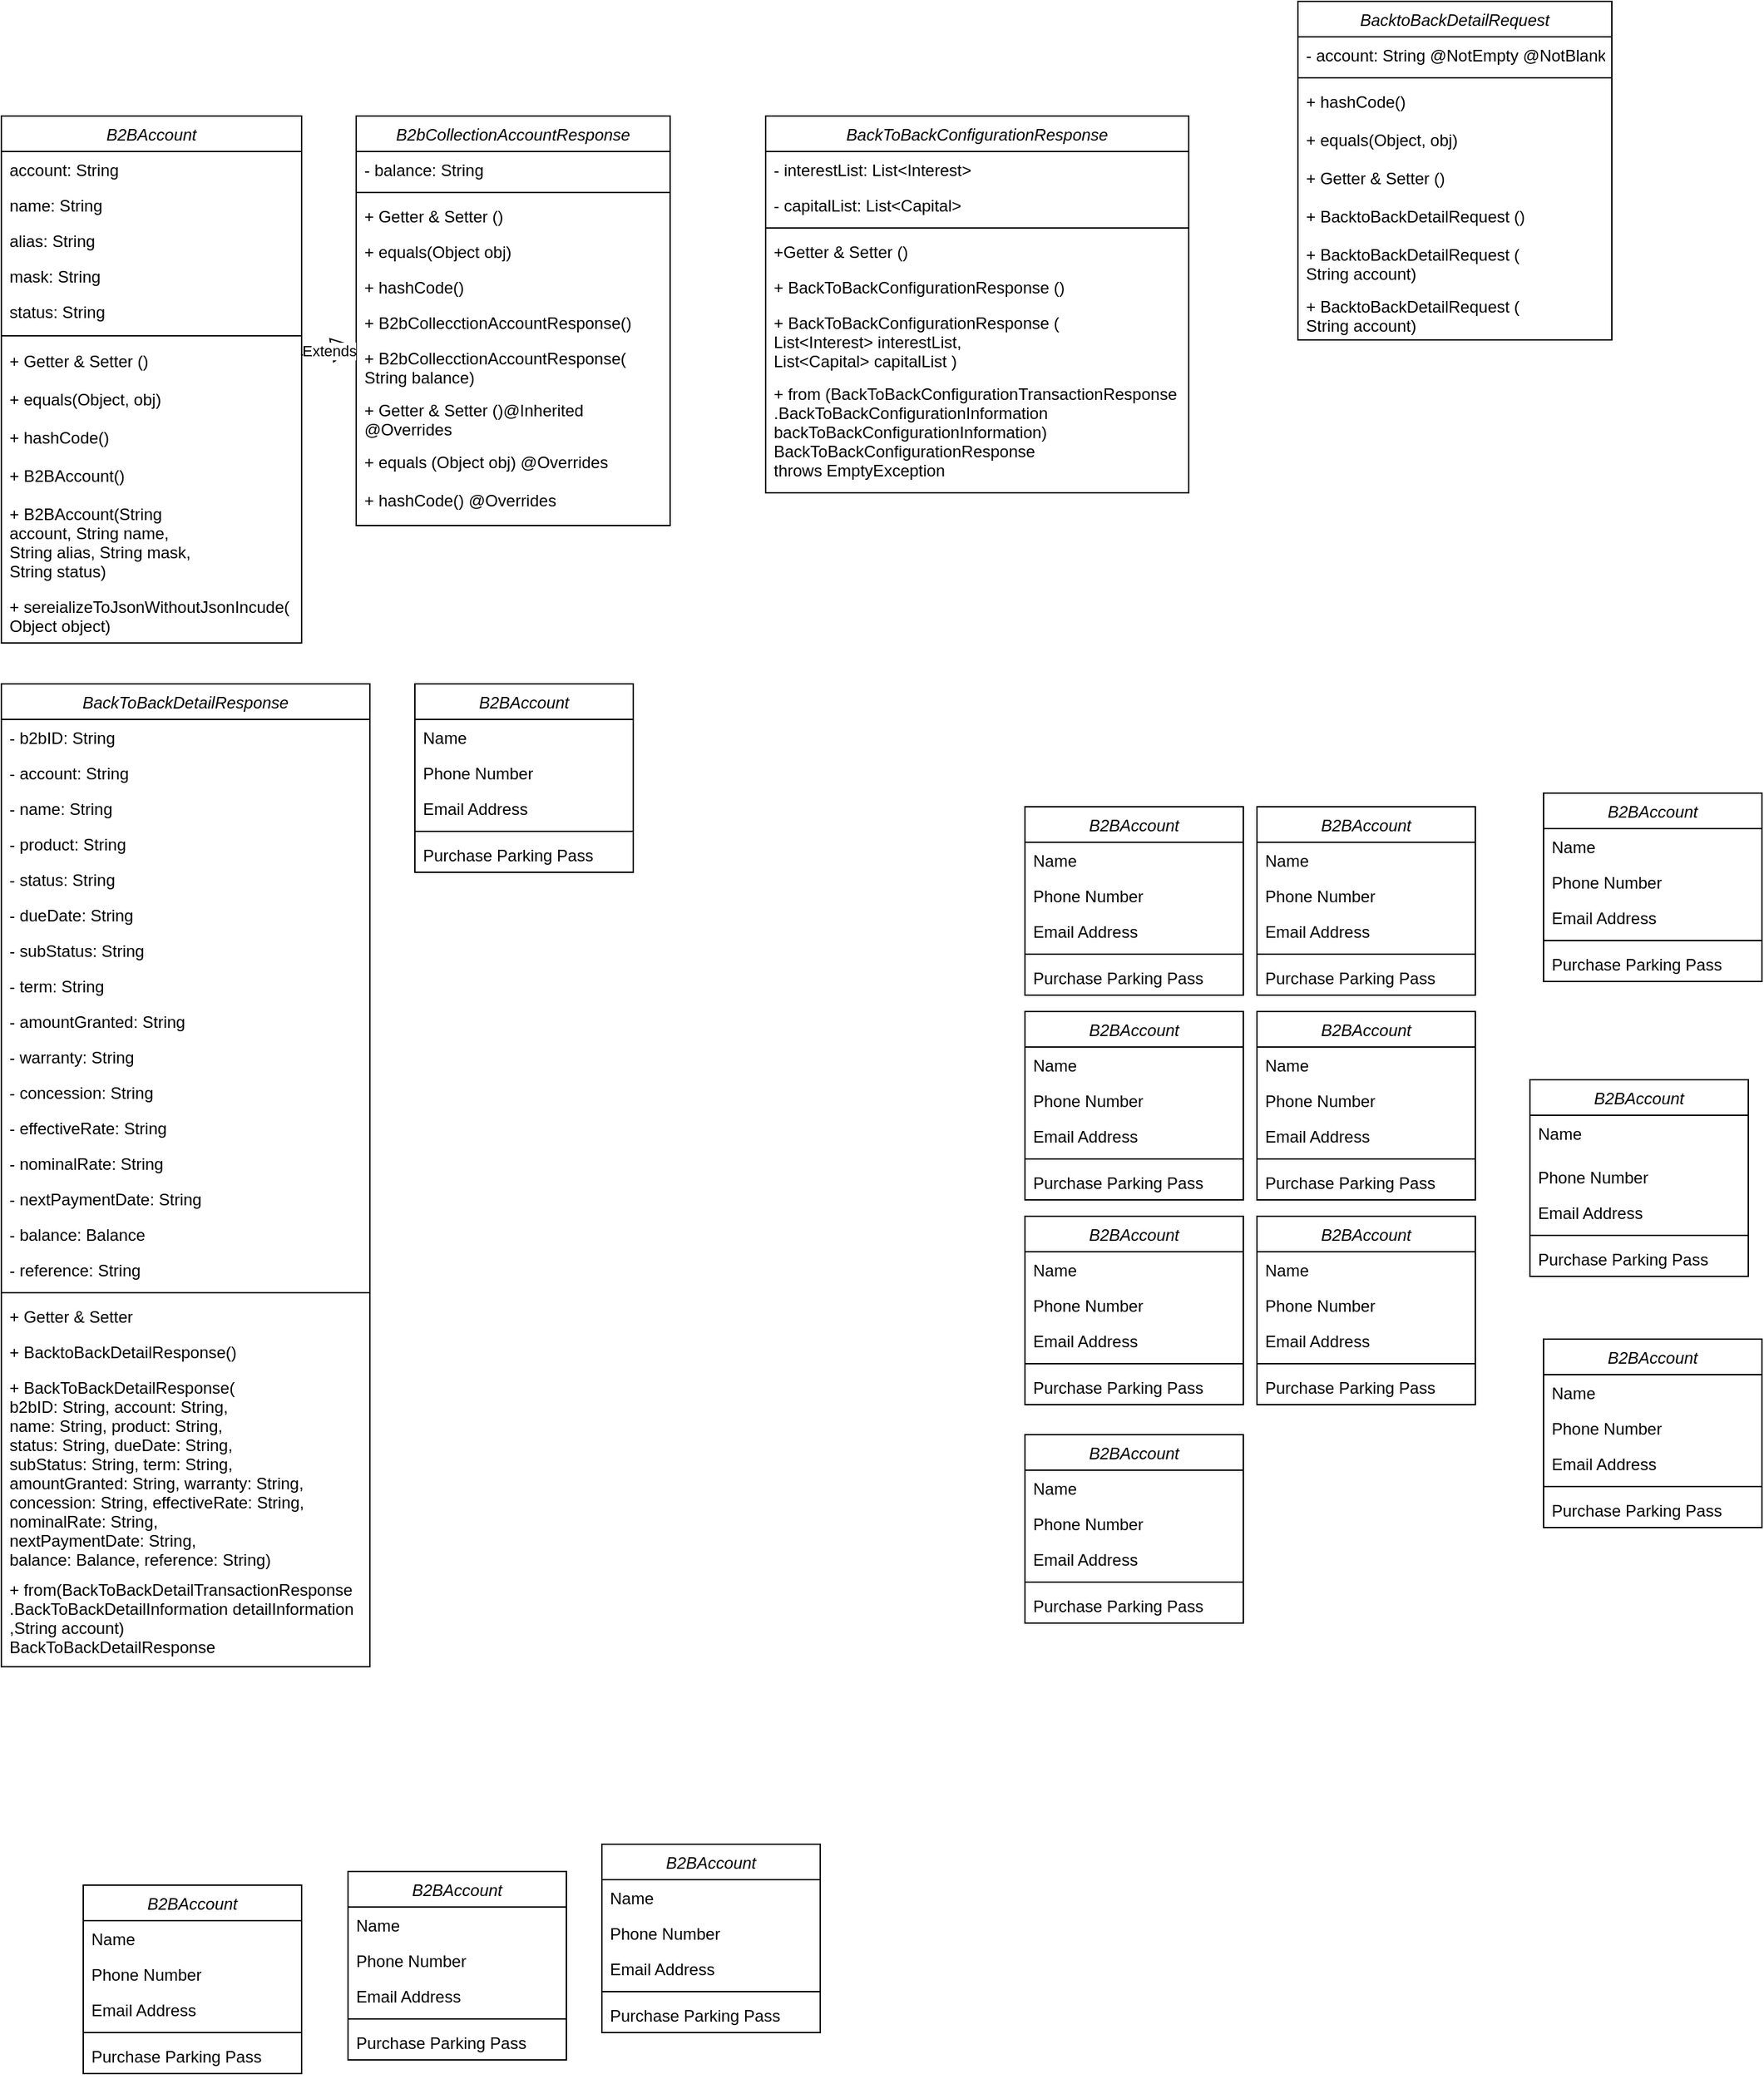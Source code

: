 <mxfile version="21.2.2" type="github">
  <diagram id="C5RBs43oDa-KdzZeNtuy" name="Page-1">
    <mxGraphModel dx="1033" dy="1906" grid="1" gridSize="10" guides="1" tooltips="1" connect="1" arrows="1" fold="1" page="1" pageScale="1" pageWidth="827" pageHeight="1169" math="0" shadow="0">
      <root>
        <mxCell id="WIyWlLk6GJQsqaUBKTNV-0" />
        <mxCell id="WIyWlLk6GJQsqaUBKTNV-1" parent="WIyWlLk6GJQsqaUBKTNV-0" />
        <mxCell id="zkfFHV4jXpPFQw0GAbJ--0" value="B2BAccount" style="swimlane;fontStyle=2;align=center;verticalAlign=top;childLayout=stackLayout;horizontal=1;startSize=26;horizontalStack=0;resizeParent=1;resizeLast=0;collapsible=1;marginBottom=0;rounded=0;shadow=0;strokeWidth=1;" parent="WIyWlLk6GJQsqaUBKTNV-1" vertex="1">
          <mxGeometry y="-86" width="220" height="386" as="geometry">
            <mxRectangle x="80" y="30" width="160" height="26" as="alternateBounds" />
          </mxGeometry>
        </mxCell>
        <mxCell id="zkfFHV4jXpPFQw0GAbJ--1" value="account: String" style="text;align=left;verticalAlign=top;spacingLeft=4;spacingRight=4;overflow=hidden;rotatable=0;points=[[0,0.5],[1,0.5]];portConstraint=eastwest;rounded=0;" parent="zkfFHV4jXpPFQw0GAbJ--0" vertex="1">
          <mxGeometry y="26" width="220" height="26" as="geometry" />
        </mxCell>
        <mxCell id="zkfFHV4jXpPFQw0GAbJ--2" value="name: String" style="text;align=left;verticalAlign=top;spacingLeft=4;spacingRight=4;overflow=hidden;rotatable=0;points=[[0,0.5],[1,0.5]];portConstraint=eastwest;rounded=0;shadow=0;html=0;" parent="zkfFHV4jXpPFQw0GAbJ--0" vertex="1">
          <mxGeometry y="52" width="220" height="26" as="geometry" />
        </mxCell>
        <mxCell id="e0jI665VdNA8vpaJkr74-115" value="alias: String" style="text;align=left;verticalAlign=top;spacingLeft=4;spacingRight=4;overflow=hidden;rotatable=0;points=[[0,0.5],[1,0.5]];portConstraint=eastwest;rounded=0;shadow=0;html=0;" vertex="1" parent="zkfFHV4jXpPFQw0GAbJ--0">
          <mxGeometry y="78" width="220" height="26" as="geometry" />
        </mxCell>
        <mxCell id="e0jI665VdNA8vpaJkr74-116" value="mask: String" style="text;align=left;verticalAlign=top;spacingLeft=4;spacingRight=4;overflow=hidden;rotatable=0;points=[[0,0.5],[1,0.5]];portConstraint=eastwest;rounded=0;shadow=0;html=0;" vertex="1" parent="zkfFHV4jXpPFQw0GAbJ--0">
          <mxGeometry y="104" width="220" height="26" as="geometry" />
        </mxCell>
        <mxCell id="e0jI665VdNA8vpaJkr74-117" value="status: String" style="text;align=left;verticalAlign=top;spacingLeft=4;spacingRight=4;overflow=hidden;rotatable=0;points=[[0,0.5],[1,0.5]];portConstraint=eastwest;rounded=0;shadow=0;html=0;" vertex="1" parent="zkfFHV4jXpPFQw0GAbJ--0">
          <mxGeometry y="130" width="220" height="26" as="geometry" />
        </mxCell>
        <mxCell id="zkfFHV4jXpPFQw0GAbJ--4" value="" style="line;html=1;strokeWidth=1;align=left;verticalAlign=middle;spacingTop=-1;spacingLeft=3;spacingRight=3;rotatable=0;labelPosition=right;points=[];portConstraint=eastwest;rounded=0;" parent="zkfFHV4jXpPFQw0GAbJ--0" vertex="1">
          <mxGeometry y="156" width="220" height="10" as="geometry" />
        </mxCell>
        <mxCell id="e0jI665VdNA8vpaJkr74-131" value="+ Getter &amp; Setter ()" style="text;align=left;verticalAlign=top;spacingLeft=4;spacingRight=4;overflow=hidden;rotatable=0;points=[[0,0.5],[1,0.5]];portConstraint=eastwest;rounded=0;" vertex="1" parent="zkfFHV4jXpPFQw0GAbJ--0">
          <mxGeometry y="166" width="220" height="28" as="geometry" />
        </mxCell>
        <mxCell id="e0jI665VdNA8vpaJkr74-132" value="+ equals(Object, obj)" style="text;align=left;verticalAlign=top;spacingLeft=4;spacingRight=4;overflow=hidden;rotatable=0;points=[[0,0.5],[1,0.5]];portConstraint=eastwest;rounded=0;" vertex="1" parent="zkfFHV4jXpPFQw0GAbJ--0">
          <mxGeometry y="194" width="220" height="28" as="geometry" />
        </mxCell>
        <mxCell id="e0jI665VdNA8vpaJkr74-121" value="+ hashCode()" style="text;align=left;verticalAlign=top;spacingLeft=4;spacingRight=4;overflow=hidden;rotatable=0;points=[[0,0.5],[1,0.5]];portConstraint=eastwest;rounded=0;" vertex="1" parent="zkfFHV4jXpPFQw0GAbJ--0">
          <mxGeometry y="222" width="220" height="28" as="geometry" />
        </mxCell>
        <mxCell id="e0jI665VdNA8vpaJkr74-120" value="+ B2BAccount()" style="text;align=left;verticalAlign=top;spacingLeft=4;spacingRight=4;overflow=hidden;rotatable=0;points=[[0,0.5],[1,0.5]];portConstraint=eastwest;rounded=0;" vertex="1" parent="zkfFHV4jXpPFQw0GAbJ--0">
          <mxGeometry y="250" width="220" height="28" as="geometry" />
        </mxCell>
        <mxCell id="e0jI665VdNA8vpaJkr74-124" value="+ B2BAccount(String &#xa;account, String name, &#xa;String alias, String mask, &#xa;String status)" style="text;align=left;verticalAlign=top;spacingLeft=4;spacingRight=4;overflow=hidden;rotatable=0;points=[[0,0.5],[1,0.5]];portConstraint=eastwest;rounded=0;" vertex="1" parent="zkfFHV4jXpPFQw0GAbJ--0">
          <mxGeometry y="278" width="220" height="68" as="geometry" />
        </mxCell>
        <mxCell id="e0jI665VdNA8vpaJkr74-125" value="+ sereializeToJsonWithoutJsonIncude(&#xa;Object object)" style="text;align=left;verticalAlign=top;spacingLeft=4;spacingRight=4;overflow=hidden;rotatable=0;points=[[0,0.5],[1,0.5]];portConstraint=eastwest;rounded=0;" vertex="1" parent="zkfFHV4jXpPFQw0GAbJ--0">
          <mxGeometry y="346" width="220" height="40" as="geometry" />
        </mxCell>
        <mxCell id="e0jI665VdNA8vpaJkr74-0" value="B2bCollectionAccountResponse" style="swimlane;fontStyle=2;align=center;verticalAlign=top;childLayout=stackLayout;horizontal=1;startSize=26;horizontalStack=0;resizeParent=1;resizeLast=0;collapsible=1;marginBottom=0;rounded=0;shadow=0;strokeWidth=1;" vertex="1" parent="WIyWlLk6GJQsqaUBKTNV-1">
          <mxGeometry x="260" y="-86" width="230" height="300" as="geometry">
            <mxRectangle x="230" y="140" width="160" height="26" as="alternateBounds" />
          </mxGeometry>
        </mxCell>
        <mxCell id="e0jI665VdNA8vpaJkr74-1" value="- balance: String" style="text;align=left;verticalAlign=top;spacingLeft=4;spacingRight=4;overflow=hidden;rotatable=0;points=[[0,0.5],[1,0.5]];portConstraint=eastwest;rounded=0;" vertex="1" parent="e0jI665VdNA8vpaJkr74-0">
          <mxGeometry y="26" width="230" height="26" as="geometry" />
        </mxCell>
        <mxCell id="e0jI665VdNA8vpaJkr74-4" value="" style="line;html=1;strokeWidth=1;align=left;verticalAlign=middle;spacingTop=-1;spacingLeft=3;spacingRight=3;rotatable=0;labelPosition=right;points=[];portConstraint=eastwest;rounded=0;" vertex="1" parent="e0jI665VdNA8vpaJkr74-0">
          <mxGeometry y="52" width="230" height="8" as="geometry" />
        </mxCell>
        <mxCell id="e0jI665VdNA8vpaJkr74-5" value="+ Getter &amp; Setter ()" style="text;align=left;verticalAlign=top;spacingLeft=4;spacingRight=4;overflow=hidden;rotatable=0;points=[[0,0.5],[1,0.5]];portConstraint=eastwest;rounded=0;" vertex="1" parent="e0jI665VdNA8vpaJkr74-0">
          <mxGeometry y="60" width="230" height="26" as="geometry" />
        </mxCell>
        <mxCell id="e0jI665VdNA8vpaJkr74-126" value="+ equals(Object obj)" style="text;align=left;verticalAlign=top;spacingLeft=4;spacingRight=4;overflow=hidden;rotatable=0;points=[[0,0.5],[1,0.5]];portConstraint=eastwest;rounded=0;" vertex="1" parent="e0jI665VdNA8vpaJkr74-0">
          <mxGeometry y="86" width="230" height="26" as="geometry" />
        </mxCell>
        <mxCell id="e0jI665VdNA8vpaJkr74-135" value="+ hashCode()" style="text;align=left;verticalAlign=top;spacingLeft=4;spacingRight=4;overflow=hidden;rotatable=0;points=[[0,0.5],[1,0.5]];portConstraint=eastwest;rounded=0;" vertex="1" parent="e0jI665VdNA8vpaJkr74-0">
          <mxGeometry y="112" width="230" height="26" as="geometry" />
        </mxCell>
        <mxCell id="e0jI665VdNA8vpaJkr74-136" value="+ B2bCollecctionAccountResponse()" style="text;align=left;verticalAlign=top;spacingLeft=4;spacingRight=4;overflow=hidden;rotatable=0;points=[[0,0.5],[1,0.5]];portConstraint=eastwest;rounded=0;" vertex="1" parent="e0jI665VdNA8vpaJkr74-0">
          <mxGeometry y="138" width="230" height="26" as="geometry" />
        </mxCell>
        <mxCell id="e0jI665VdNA8vpaJkr74-129" value="+ B2bCollecctionAccountResponse(&#xa;String balance)" style="text;align=left;verticalAlign=top;spacingLeft=4;spacingRight=4;overflow=hidden;rotatable=0;points=[[0,0.5],[1,0.5]];portConstraint=eastwest;rounded=0;" vertex="1" parent="e0jI665VdNA8vpaJkr74-0">
          <mxGeometry y="164" width="230" height="38" as="geometry" />
        </mxCell>
        <mxCell id="e0jI665VdNA8vpaJkr74-134" value="+ Getter &amp; Setter ()@Inherited &#xa;@Overrides" style="text;align=left;verticalAlign=top;spacingLeft=4;spacingRight=4;overflow=hidden;rotatable=0;points=[[0,0.5],[1,0.5]];portConstraint=eastwest;rounded=0;" vertex="1" parent="e0jI665VdNA8vpaJkr74-0">
          <mxGeometry y="202" width="230" height="38" as="geometry" />
        </mxCell>
        <mxCell id="e0jI665VdNA8vpaJkr74-130" value="+ equals (Object obj) @Overrides" style="text;align=left;verticalAlign=top;spacingLeft=4;spacingRight=4;overflow=hidden;rotatable=0;points=[[0,0.5],[1,0.5]];portConstraint=eastwest;rounded=0;" vertex="1" parent="e0jI665VdNA8vpaJkr74-0">
          <mxGeometry y="240" width="230" height="28" as="geometry" />
        </mxCell>
        <mxCell id="e0jI665VdNA8vpaJkr74-133" value="+ hashCode() @Overrides" style="text;align=left;verticalAlign=top;spacingLeft=4;spacingRight=4;overflow=hidden;rotatable=0;points=[[0,0.5],[1,0.5]];portConstraint=eastwest;rounded=0;" vertex="1" parent="e0jI665VdNA8vpaJkr74-0">
          <mxGeometry y="268" width="230" height="32" as="geometry" />
        </mxCell>
        <mxCell id="e0jI665VdNA8vpaJkr74-13" value="BackToBackDetailResponse " style="swimlane;fontStyle=2;align=center;verticalAlign=top;childLayout=stackLayout;horizontal=1;startSize=26;horizontalStack=0;resizeParent=1;resizeLast=0;collapsible=1;marginBottom=0;rounded=0;shadow=0;strokeWidth=1;" vertex="1" parent="WIyWlLk6GJQsqaUBKTNV-1">
          <mxGeometry y="330" width="270" height="720" as="geometry">
            <mxRectangle x="230" y="140" width="160" height="26" as="alternateBounds" />
          </mxGeometry>
        </mxCell>
        <mxCell id="e0jI665VdNA8vpaJkr74-14" value="- b2bID: String" style="text;align=left;verticalAlign=top;spacingLeft=4;spacingRight=4;overflow=hidden;rotatable=0;points=[[0,0.5],[1,0.5]];portConstraint=eastwest;rounded=0;" vertex="1" parent="e0jI665VdNA8vpaJkr74-13">
          <mxGeometry y="26" width="270" height="26" as="geometry" />
        </mxCell>
        <mxCell id="e0jI665VdNA8vpaJkr74-15" value="- account: String" style="text;align=left;verticalAlign=top;spacingLeft=4;spacingRight=4;overflow=hidden;rotatable=0;points=[[0,0.5],[1,0.5]];portConstraint=eastwest;rounded=0;shadow=0;html=0;" vertex="1" parent="e0jI665VdNA8vpaJkr74-13">
          <mxGeometry y="52" width="270" height="26" as="geometry" />
        </mxCell>
        <mxCell id="e0jI665VdNA8vpaJkr74-162" value="- name: String" style="text;align=left;verticalAlign=top;spacingLeft=4;spacingRight=4;overflow=hidden;rotatable=0;points=[[0,0.5],[1,0.5]];portConstraint=eastwest;rounded=0;shadow=0;html=0;" vertex="1" parent="e0jI665VdNA8vpaJkr74-13">
          <mxGeometry y="78" width="270" height="26" as="geometry" />
        </mxCell>
        <mxCell id="e0jI665VdNA8vpaJkr74-164" value="- product: String" style="text;align=left;verticalAlign=top;spacingLeft=4;spacingRight=4;overflow=hidden;rotatable=0;points=[[0,0.5],[1,0.5]];portConstraint=eastwest;rounded=0;shadow=0;html=0;" vertex="1" parent="e0jI665VdNA8vpaJkr74-13">
          <mxGeometry y="104" width="270" height="26" as="geometry" />
        </mxCell>
        <mxCell id="e0jI665VdNA8vpaJkr74-158" value="- status: String" style="text;align=left;verticalAlign=top;spacingLeft=4;spacingRight=4;overflow=hidden;rotatable=0;points=[[0,0.5],[1,0.5]];portConstraint=eastwest;rounded=0;shadow=0;html=0;" vertex="1" parent="e0jI665VdNA8vpaJkr74-13">
          <mxGeometry y="130" width="270" height="26" as="geometry" />
        </mxCell>
        <mxCell id="e0jI665VdNA8vpaJkr74-160" value="- dueDate: String " style="text;align=left;verticalAlign=top;spacingLeft=4;spacingRight=4;overflow=hidden;rotatable=0;points=[[0,0.5],[1,0.5]];portConstraint=eastwest;rounded=0;shadow=0;html=0;" vertex="1" parent="e0jI665VdNA8vpaJkr74-13">
          <mxGeometry y="156" width="270" height="26" as="geometry" />
        </mxCell>
        <mxCell id="e0jI665VdNA8vpaJkr74-163" value="- subStatus: String" style="text;align=left;verticalAlign=top;spacingLeft=4;spacingRight=4;overflow=hidden;rotatable=0;points=[[0,0.5],[1,0.5]];portConstraint=eastwest;rounded=0;shadow=0;html=0;" vertex="1" parent="e0jI665VdNA8vpaJkr74-13">
          <mxGeometry y="182" width="270" height="26" as="geometry" />
        </mxCell>
        <mxCell id="e0jI665VdNA8vpaJkr74-161" value="- term: String" style="text;align=left;verticalAlign=top;spacingLeft=4;spacingRight=4;overflow=hidden;rotatable=0;points=[[0,0.5],[1,0.5]];portConstraint=eastwest;rounded=0;shadow=0;html=0;" vertex="1" parent="e0jI665VdNA8vpaJkr74-13">
          <mxGeometry y="208" width="270" height="26" as="geometry" />
        </mxCell>
        <mxCell id="e0jI665VdNA8vpaJkr74-16" value="- amountGranted: String" style="text;align=left;verticalAlign=top;spacingLeft=4;spacingRight=4;overflow=hidden;rotatable=0;points=[[0,0.5],[1,0.5]];portConstraint=eastwest;rounded=0;shadow=0;html=0;" vertex="1" parent="e0jI665VdNA8vpaJkr74-13">
          <mxGeometry y="234" width="270" height="26" as="geometry" />
        </mxCell>
        <mxCell id="e0jI665VdNA8vpaJkr74-159" value="- warranty: String" style="text;align=left;verticalAlign=top;spacingLeft=4;spacingRight=4;overflow=hidden;rotatable=0;points=[[0,0.5],[1,0.5]];portConstraint=eastwest;rounded=0;shadow=0;html=0;" vertex="1" parent="e0jI665VdNA8vpaJkr74-13">
          <mxGeometry y="260" width="270" height="26" as="geometry" />
        </mxCell>
        <mxCell id="e0jI665VdNA8vpaJkr74-165" value="- concession: String" style="text;align=left;verticalAlign=top;spacingLeft=4;spacingRight=4;overflow=hidden;rotatable=0;points=[[0,0.5],[1,0.5]];portConstraint=eastwest;rounded=0;shadow=0;html=0;" vertex="1" parent="e0jI665VdNA8vpaJkr74-13">
          <mxGeometry y="286" width="270" height="26" as="geometry" />
        </mxCell>
        <mxCell id="e0jI665VdNA8vpaJkr74-174" value="- effectiveRate: String" style="text;align=left;verticalAlign=top;spacingLeft=4;spacingRight=4;overflow=hidden;rotatable=0;points=[[0,0.5],[1,0.5]];portConstraint=eastwest;rounded=0;shadow=0;html=0;" vertex="1" parent="e0jI665VdNA8vpaJkr74-13">
          <mxGeometry y="312" width="270" height="26" as="geometry" />
        </mxCell>
        <mxCell id="e0jI665VdNA8vpaJkr74-173" value="- nominalRate: String" style="text;align=left;verticalAlign=top;spacingLeft=4;spacingRight=4;overflow=hidden;rotatable=0;points=[[0,0.5],[1,0.5]];portConstraint=eastwest;rounded=0;shadow=0;html=0;" vertex="1" parent="e0jI665VdNA8vpaJkr74-13">
          <mxGeometry y="338" width="270" height="26" as="geometry" />
        </mxCell>
        <mxCell id="e0jI665VdNA8vpaJkr74-172" value="- nextPaymentDate: String" style="text;align=left;verticalAlign=top;spacingLeft=4;spacingRight=4;overflow=hidden;rotatable=0;points=[[0,0.5],[1,0.5]];portConstraint=eastwest;rounded=0;shadow=0;html=0;" vertex="1" parent="e0jI665VdNA8vpaJkr74-13">
          <mxGeometry y="364" width="270" height="26" as="geometry" />
        </mxCell>
        <mxCell id="e0jI665VdNA8vpaJkr74-171" value="- balance: Balance" style="text;align=left;verticalAlign=top;spacingLeft=4;spacingRight=4;overflow=hidden;rotatable=0;points=[[0,0.5],[1,0.5]];portConstraint=eastwest;rounded=0;shadow=0;html=0;" vertex="1" parent="e0jI665VdNA8vpaJkr74-13">
          <mxGeometry y="390" width="270" height="26" as="geometry" />
        </mxCell>
        <mxCell id="e0jI665VdNA8vpaJkr74-170" value="- reference: String" style="text;align=left;verticalAlign=top;spacingLeft=4;spacingRight=4;overflow=hidden;rotatable=0;points=[[0,0.5],[1,0.5]];portConstraint=eastwest;rounded=0;shadow=0;html=0;" vertex="1" parent="e0jI665VdNA8vpaJkr74-13">
          <mxGeometry y="416" width="270" height="26" as="geometry" />
        </mxCell>
        <mxCell id="e0jI665VdNA8vpaJkr74-17" value="" style="line;html=1;strokeWidth=1;align=left;verticalAlign=middle;spacingTop=-1;spacingLeft=3;spacingRight=3;rotatable=0;labelPosition=right;points=[];portConstraint=eastwest;rounded=0;" vertex="1" parent="e0jI665VdNA8vpaJkr74-13">
          <mxGeometry y="442" width="270" height="8" as="geometry" />
        </mxCell>
        <mxCell id="e0jI665VdNA8vpaJkr74-18" value="+ Getter &amp; Setter" style="text;align=left;verticalAlign=top;spacingLeft=4;spacingRight=4;overflow=hidden;rotatable=0;points=[[0,0.5],[1,0.5]];portConstraint=eastwest;rounded=0;" vertex="1" parent="e0jI665VdNA8vpaJkr74-13">
          <mxGeometry y="450" width="270" height="26" as="geometry" />
        </mxCell>
        <mxCell id="e0jI665VdNA8vpaJkr74-179" value="+ BacktoBackDetailResponse()" style="text;align=left;verticalAlign=top;spacingLeft=4;spacingRight=4;overflow=hidden;rotatable=0;points=[[0,0.5],[1,0.5]];portConstraint=eastwest;rounded=0;" vertex="1" parent="e0jI665VdNA8vpaJkr74-13">
          <mxGeometry y="476" width="270" height="26" as="geometry" />
        </mxCell>
        <mxCell id="e0jI665VdNA8vpaJkr74-176" value="+ BackToBackDetailResponse(&#xa;b2bID: String, account: String, &#xa;name: String, product: String, &#xa;status: String, dueDate: String, &#xa;subStatus: String, term: String, &#xa;amountGranted: String, warranty: String, &#xa;concession: String, effectiveRate: String, &#xa;nominalRate: String, &#xa;nextPaymentDate: String, &#xa;balance: Balance, reference: String) " style="text;align=left;verticalAlign=top;spacingLeft=4;spacingRight=4;overflow=hidden;rotatable=0;points=[[0,0.5],[1,0.5]];portConstraint=eastwest;rounded=0;" vertex="1" parent="e0jI665VdNA8vpaJkr74-13">
          <mxGeometry y="502" width="270" height="148" as="geometry" />
        </mxCell>
        <mxCell id="e0jI665VdNA8vpaJkr74-177" value="+ from(BackToBackDetailTransactionResponse&#xa;.BackToBackDetailInformation detailInformation&#xa;,String account) &#xa;BackToBackDetailResponse" style="text;align=left;verticalAlign=top;spacingLeft=4;spacingRight=4;overflow=hidden;rotatable=0;points=[[0,0.5],[1,0.5]];portConstraint=eastwest;rounded=0;" vertex="1" parent="e0jI665VdNA8vpaJkr74-13">
          <mxGeometry y="650" width="270" height="60" as="geometry" />
        </mxCell>
        <mxCell id="e0jI665VdNA8vpaJkr74-19" value="B2BAccount" style="swimlane;fontStyle=2;align=center;verticalAlign=top;childLayout=stackLayout;horizontal=1;startSize=26;horizontalStack=0;resizeParent=1;resizeLast=0;collapsible=1;marginBottom=0;rounded=0;shadow=0;strokeWidth=1;" vertex="1" parent="WIyWlLk6GJQsqaUBKTNV-1">
          <mxGeometry x="303" y="330" width="160" height="138" as="geometry">
            <mxRectangle x="230" y="140" width="160" height="26" as="alternateBounds" />
          </mxGeometry>
        </mxCell>
        <mxCell id="e0jI665VdNA8vpaJkr74-20" value="Name" style="text;align=left;verticalAlign=top;spacingLeft=4;spacingRight=4;overflow=hidden;rotatable=0;points=[[0,0.5],[1,0.5]];portConstraint=eastwest;rounded=0;" vertex="1" parent="e0jI665VdNA8vpaJkr74-19">
          <mxGeometry y="26" width="160" height="26" as="geometry" />
        </mxCell>
        <mxCell id="e0jI665VdNA8vpaJkr74-21" value="Phone Number" style="text;align=left;verticalAlign=top;spacingLeft=4;spacingRight=4;overflow=hidden;rotatable=0;points=[[0,0.5],[1,0.5]];portConstraint=eastwest;rounded=0;shadow=0;html=0;" vertex="1" parent="e0jI665VdNA8vpaJkr74-19">
          <mxGeometry y="52" width="160" height="26" as="geometry" />
        </mxCell>
        <mxCell id="e0jI665VdNA8vpaJkr74-22" value="Email Address" style="text;align=left;verticalAlign=top;spacingLeft=4;spacingRight=4;overflow=hidden;rotatable=0;points=[[0,0.5],[1,0.5]];portConstraint=eastwest;rounded=0;shadow=0;html=0;" vertex="1" parent="e0jI665VdNA8vpaJkr74-19">
          <mxGeometry y="78" width="160" height="26" as="geometry" />
        </mxCell>
        <mxCell id="e0jI665VdNA8vpaJkr74-23" value="" style="line;html=1;strokeWidth=1;align=left;verticalAlign=middle;spacingTop=-1;spacingLeft=3;spacingRight=3;rotatable=0;labelPosition=right;points=[];portConstraint=eastwest;rounded=0;" vertex="1" parent="e0jI665VdNA8vpaJkr74-19">
          <mxGeometry y="104" width="160" height="8" as="geometry" />
        </mxCell>
        <mxCell id="e0jI665VdNA8vpaJkr74-24" value="Purchase Parking Pass" style="text;align=left;verticalAlign=top;spacingLeft=4;spacingRight=4;overflow=hidden;rotatable=0;points=[[0,0.5],[1,0.5]];portConstraint=eastwest;rounded=0;" vertex="1" parent="e0jI665VdNA8vpaJkr74-19">
          <mxGeometry y="112" width="160" height="26" as="geometry" />
        </mxCell>
        <mxCell id="e0jI665VdNA8vpaJkr74-25" value="BacktoBackDetailRequest" style="swimlane;fontStyle=2;align=center;verticalAlign=top;childLayout=stackLayout;horizontal=1;startSize=26;horizontalStack=0;resizeParent=1;resizeLast=0;collapsible=1;marginBottom=0;rounded=0;shadow=0;strokeWidth=1;" vertex="1" parent="WIyWlLk6GJQsqaUBKTNV-1">
          <mxGeometry x="950" y="-170" width="230" height="248" as="geometry">
            <mxRectangle x="230" y="140" width="160" height="26" as="alternateBounds" />
          </mxGeometry>
        </mxCell>
        <mxCell id="e0jI665VdNA8vpaJkr74-26" value="- account: String @NotEmpty @NotBlank" style="text;align=left;verticalAlign=top;spacingLeft=4;spacingRight=4;overflow=hidden;rotatable=0;points=[[0,0.5],[1,0.5]];portConstraint=eastwest;rounded=0;" vertex="1" parent="e0jI665VdNA8vpaJkr74-25">
          <mxGeometry y="26" width="230" height="26" as="geometry" />
        </mxCell>
        <mxCell id="e0jI665VdNA8vpaJkr74-29" value="" style="line;html=1;strokeWidth=1;align=left;verticalAlign=middle;spacingTop=-1;spacingLeft=3;spacingRight=3;rotatable=0;labelPosition=right;points=[];portConstraint=eastwest;rounded=0;" vertex="1" parent="e0jI665VdNA8vpaJkr74-25">
          <mxGeometry y="52" width="230" height="8" as="geometry" />
        </mxCell>
        <mxCell id="e0jI665VdNA8vpaJkr74-153" value="+ hashCode()" style="text;align=left;verticalAlign=top;spacingLeft=4;spacingRight=4;overflow=hidden;rotatable=0;points=[[0,0.5],[1,0.5]];portConstraint=eastwest;rounded=0;" vertex="1" parent="e0jI665VdNA8vpaJkr74-25">
          <mxGeometry y="60" width="230" height="28" as="geometry" />
        </mxCell>
        <mxCell id="e0jI665VdNA8vpaJkr74-152" value="+ equals(Object, obj)" style="text;align=left;verticalAlign=top;spacingLeft=4;spacingRight=4;overflow=hidden;rotatable=0;points=[[0,0.5],[1,0.5]];portConstraint=eastwest;rounded=0;" vertex="1" parent="e0jI665VdNA8vpaJkr74-25">
          <mxGeometry y="88" width="230" height="28" as="geometry" />
        </mxCell>
        <mxCell id="e0jI665VdNA8vpaJkr74-151" value="+ Getter &amp; Setter ()" style="text;align=left;verticalAlign=top;spacingLeft=4;spacingRight=4;overflow=hidden;rotatable=0;points=[[0,0.5],[1,0.5]];portConstraint=eastwest;rounded=0;" vertex="1" parent="e0jI665VdNA8vpaJkr74-25">
          <mxGeometry y="116" width="230" height="28" as="geometry" />
        </mxCell>
        <mxCell id="e0jI665VdNA8vpaJkr74-154" value="+ BacktoBackDetailRequest ()" style="text;align=left;verticalAlign=top;spacingLeft=4;spacingRight=4;overflow=hidden;rotatable=0;points=[[0,0.5],[1,0.5]];portConstraint=eastwest;rounded=0;" vertex="1" parent="e0jI665VdNA8vpaJkr74-25">
          <mxGeometry y="144" width="230" height="28" as="geometry" />
        </mxCell>
        <mxCell id="e0jI665VdNA8vpaJkr74-155" value="+ BacktoBackDetailRequest (&#xa;String account)" style="text;align=left;verticalAlign=top;spacingLeft=4;spacingRight=4;overflow=hidden;rotatable=0;points=[[0,0.5],[1,0.5]];portConstraint=eastwest;rounded=0;" vertex="1" parent="e0jI665VdNA8vpaJkr74-25">
          <mxGeometry y="172" width="230" height="38" as="geometry" />
        </mxCell>
        <mxCell id="e0jI665VdNA8vpaJkr74-156" value="+ BacktoBackDetailRequest (&#xa;String account)" style="text;align=left;verticalAlign=top;spacingLeft=4;spacingRight=4;overflow=hidden;rotatable=0;points=[[0,0.5],[1,0.5]];portConstraint=eastwest;rounded=0;" vertex="1" parent="e0jI665VdNA8vpaJkr74-25">
          <mxGeometry y="210" width="230" height="38" as="geometry" />
        </mxCell>
        <mxCell id="e0jI665VdNA8vpaJkr74-31" value="B2BAccount" style="swimlane;fontStyle=2;align=center;verticalAlign=top;childLayout=stackLayout;horizontal=1;startSize=26;horizontalStack=0;resizeParent=1;resizeLast=0;collapsible=1;marginBottom=0;rounded=0;shadow=0;strokeWidth=1;" vertex="1" parent="WIyWlLk6GJQsqaUBKTNV-1">
          <mxGeometry x="750" y="420" width="160" height="138" as="geometry">
            <mxRectangle x="230" y="140" width="160" height="26" as="alternateBounds" />
          </mxGeometry>
        </mxCell>
        <mxCell id="e0jI665VdNA8vpaJkr74-32" value="Name" style="text;align=left;verticalAlign=top;spacingLeft=4;spacingRight=4;overflow=hidden;rotatable=0;points=[[0,0.5],[1,0.5]];portConstraint=eastwest;rounded=0;" vertex="1" parent="e0jI665VdNA8vpaJkr74-31">
          <mxGeometry y="26" width="160" height="26" as="geometry" />
        </mxCell>
        <mxCell id="e0jI665VdNA8vpaJkr74-33" value="Phone Number" style="text;align=left;verticalAlign=top;spacingLeft=4;spacingRight=4;overflow=hidden;rotatable=0;points=[[0,0.5],[1,0.5]];portConstraint=eastwest;rounded=0;shadow=0;html=0;" vertex="1" parent="e0jI665VdNA8vpaJkr74-31">
          <mxGeometry y="52" width="160" height="26" as="geometry" />
        </mxCell>
        <mxCell id="e0jI665VdNA8vpaJkr74-34" value="Email Address" style="text;align=left;verticalAlign=top;spacingLeft=4;spacingRight=4;overflow=hidden;rotatable=0;points=[[0,0.5],[1,0.5]];portConstraint=eastwest;rounded=0;shadow=0;html=0;" vertex="1" parent="e0jI665VdNA8vpaJkr74-31">
          <mxGeometry y="78" width="160" height="26" as="geometry" />
        </mxCell>
        <mxCell id="e0jI665VdNA8vpaJkr74-35" value="" style="line;html=1;strokeWidth=1;align=left;verticalAlign=middle;spacingTop=-1;spacingLeft=3;spacingRight=3;rotatable=0;labelPosition=right;points=[];portConstraint=eastwest;rounded=0;" vertex="1" parent="e0jI665VdNA8vpaJkr74-31">
          <mxGeometry y="104" width="160" height="8" as="geometry" />
        </mxCell>
        <mxCell id="e0jI665VdNA8vpaJkr74-36" value="Purchase Parking Pass" style="text;align=left;verticalAlign=top;spacingLeft=4;spacingRight=4;overflow=hidden;rotatable=0;points=[[0,0.5],[1,0.5]];portConstraint=eastwest;rounded=0;" vertex="1" parent="e0jI665VdNA8vpaJkr74-31">
          <mxGeometry y="112" width="160" height="26" as="geometry" />
        </mxCell>
        <mxCell id="e0jI665VdNA8vpaJkr74-37" value="B2BAccount" style="swimlane;fontStyle=2;align=center;verticalAlign=top;childLayout=stackLayout;horizontal=1;startSize=26;horizontalStack=0;resizeParent=1;resizeLast=0;collapsible=1;marginBottom=0;rounded=0;shadow=0;strokeWidth=1;" vertex="1" parent="WIyWlLk6GJQsqaUBKTNV-1">
          <mxGeometry x="440" y="1180" width="160" height="138" as="geometry">
            <mxRectangle x="230" y="140" width="160" height="26" as="alternateBounds" />
          </mxGeometry>
        </mxCell>
        <mxCell id="e0jI665VdNA8vpaJkr74-38" value="Name" style="text;align=left;verticalAlign=top;spacingLeft=4;spacingRight=4;overflow=hidden;rotatable=0;points=[[0,0.5],[1,0.5]];portConstraint=eastwest;rounded=0;" vertex="1" parent="e0jI665VdNA8vpaJkr74-37">
          <mxGeometry y="26" width="160" height="26" as="geometry" />
        </mxCell>
        <mxCell id="e0jI665VdNA8vpaJkr74-39" value="Phone Number" style="text;align=left;verticalAlign=top;spacingLeft=4;spacingRight=4;overflow=hidden;rotatable=0;points=[[0,0.5],[1,0.5]];portConstraint=eastwest;rounded=0;shadow=0;html=0;" vertex="1" parent="e0jI665VdNA8vpaJkr74-37">
          <mxGeometry y="52" width="160" height="26" as="geometry" />
        </mxCell>
        <mxCell id="e0jI665VdNA8vpaJkr74-40" value="Email Address" style="text;align=left;verticalAlign=top;spacingLeft=4;spacingRight=4;overflow=hidden;rotatable=0;points=[[0,0.5],[1,0.5]];portConstraint=eastwest;rounded=0;shadow=0;html=0;" vertex="1" parent="e0jI665VdNA8vpaJkr74-37">
          <mxGeometry y="78" width="160" height="26" as="geometry" />
        </mxCell>
        <mxCell id="e0jI665VdNA8vpaJkr74-41" value="" style="line;html=1;strokeWidth=1;align=left;verticalAlign=middle;spacingTop=-1;spacingLeft=3;spacingRight=3;rotatable=0;labelPosition=right;points=[];portConstraint=eastwest;rounded=0;" vertex="1" parent="e0jI665VdNA8vpaJkr74-37">
          <mxGeometry y="104" width="160" height="8" as="geometry" />
        </mxCell>
        <mxCell id="e0jI665VdNA8vpaJkr74-42" value="Purchase Parking Pass" style="text;align=left;verticalAlign=top;spacingLeft=4;spacingRight=4;overflow=hidden;rotatable=0;points=[[0,0.5],[1,0.5]];portConstraint=eastwest;rounded=0;" vertex="1" parent="e0jI665VdNA8vpaJkr74-37">
          <mxGeometry y="112" width="160" height="26" as="geometry" />
        </mxCell>
        <mxCell id="e0jI665VdNA8vpaJkr74-43" value="B2BAccount" style="swimlane;fontStyle=2;align=center;verticalAlign=top;childLayout=stackLayout;horizontal=1;startSize=26;horizontalStack=0;resizeParent=1;resizeLast=0;collapsible=1;marginBottom=0;rounded=0;shadow=0;strokeWidth=1;" vertex="1" parent="WIyWlLk6GJQsqaUBKTNV-1">
          <mxGeometry x="1130" y="410" width="160" height="138" as="geometry">
            <mxRectangle x="230" y="140" width="160" height="26" as="alternateBounds" />
          </mxGeometry>
        </mxCell>
        <mxCell id="e0jI665VdNA8vpaJkr74-44" value="Name" style="text;align=left;verticalAlign=top;spacingLeft=4;spacingRight=4;overflow=hidden;rotatable=0;points=[[0,0.5],[1,0.5]];portConstraint=eastwest;rounded=0;" vertex="1" parent="e0jI665VdNA8vpaJkr74-43">
          <mxGeometry y="26" width="160" height="26" as="geometry" />
        </mxCell>
        <mxCell id="e0jI665VdNA8vpaJkr74-45" value="Phone Number" style="text;align=left;verticalAlign=top;spacingLeft=4;spacingRight=4;overflow=hidden;rotatable=0;points=[[0,0.5],[1,0.5]];portConstraint=eastwest;rounded=0;shadow=0;html=0;" vertex="1" parent="e0jI665VdNA8vpaJkr74-43">
          <mxGeometry y="52" width="160" height="26" as="geometry" />
        </mxCell>
        <mxCell id="e0jI665VdNA8vpaJkr74-46" value="Email Address" style="text;align=left;verticalAlign=top;spacingLeft=4;spacingRight=4;overflow=hidden;rotatable=0;points=[[0,0.5],[1,0.5]];portConstraint=eastwest;rounded=0;shadow=0;html=0;" vertex="1" parent="e0jI665VdNA8vpaJkr74-43">
          <mxGeometry y="78" width="160" height="26" as="geometry" />
        </mxCell>
        <mxCell id="e0jI665VdNA8vpaJkr74-47" value="" style="line;html=1;strokeWidth=1;align=left;verticalAlign=middle;spacingTop=-1;spacingLeft=3;spacingRight=3;rotatable=0;labelPosition=right;points=[];portConstraint=eastwest;rounded=0;" vertex="1" parent="e0jI665VdNA8vpaJkr74-43">
          <mxGeometry y="104" width="160" height="8" as="geometry" />
        </mxCell>
        <mxCell id="e0jI665VdNA8vpaJkr74-48" value="Purchase Parking Pass" style="text;align=left;verticalAlign=top;spacingLeft=4;spacingRight=4;overflow=hidden;rotatable=0;points=[[0,0.5],[1,0.5]];portConstraint=eastwest;rounded=0;" vertex="1" parent="e0jI665VdNA8vpaJkr74-43">
          <mxGeometry y="112" width="160" height="26" as="geometry" />
        </mxCell>
        <mxCell id="e0jI665VdNA8vpaJkr74-49" value="B2BAccount" style="swimlane;fontStyle=2;align=center;verticalAlign=top;childLayout=stackLayout;horizontal=1;startSize=26;horizontalStack=0;resizeParent=1;resizeLast=0;collapsible=1;marginBottom=0;rounded=0;shadow=0;strokeWidth=1;" vertex="1" parent="WIyWlLk6GJQsqaUBKTNV-1">
          <mxGeometry x="750" y="570" width="160" height="138" as="geometry">
            <mxRectangle x="230" y="140" width="160" height="26" as="alternateBounds" />
          </mxGeometry>
        </mxCell>
        <mxCell id="e0jI665VdNA8vpaJkr74-50" value="Name" style="text;align=left;verticalAlign=top;spacingLeft=4;spacingRight=4;overflow=hidden;rotatable=0;points=[[0,0.5],[1,0.5]];portConstraint=eastwest;rounded=0;" vertex="1" parent="e0jI665VdNA8vpaJkr74-49">
          <mxGeometry y="26" width="160" height="26" as="geometry" />
        </mxCell>
        <mxCell id="e0jI665VdNA8vpaJkr74-51" value="Phone Number" style="text;align=left;verticalAlign=top;spacingLeft=4;spacingRight=4;overflow=hidden;rotatable=0;points=[[0,0.5],[1,0.5]];portConstraint=eastwest;rounded=0;shadow=0;html=0;" vertex="1" parent="e0jI665VdNA8vpaJkr74-49">
          <mxGeometry y="52" width="160" height="26" as="geometry" />
        </mxCell>
        <mxCell id="e0jI665VdNA8vpaJkr74-52" value="Email Address" style="text;align=left;verticalAlign=top;spacingLeft=4;spacingRight=4;overflow=hidden;rotatable=0;points=[[0,0.5],[1,0.5]];portConstraint=eastwest;rounded=0;shadow=0;html=0;" vertex="1" parent="e0jI665VdNA8vpaJkr74-49">
          <mxGeometry y="78" width="160" height="26" as="geometry" />
        </mxCell>
        <mxCell id="e0jI665VdNA8vpaJkr74-53" value="" style="line;html=1;strokeWidth=1;align=left;verticalAlign=middle;spacingTop=-1;spacingLeft=3;spacingRight=3;rotatable=0;labelPosition=right;points=[];portConstraint=eastwest;rounded=0;" vertex="1" parent="e0jI665VdNA8vpaJkr74-49">
          <mxGeometry y="104" width="160" height="8" as="geometry" />
        </mxCell>
        <mxCell id="e0jI665VdNA8vpaJkr74-54" value="Purchase Parking Pass" style="text;align=left;verticalAlign=top;spacingLeft=4;spacingRight=4;overflow=hidden;rotatable=0;points=[[0,0.5],[1,0.5]];portConstraint=eastwest;rounded=0;" vertex="1" parent="e0jI665VdNA8vpaJkr74-49">
          <mxGeometry y="112" width="160" height="26" as="geometry" />
        </mxCell>
        <mxCell id="e0jI665VdNA8vpaJkr74-55" value="BackToBackConfigurationResponse" style="swimlane;fontStyle=2;align=center;verticalAlign=top;childLayout=stackLayout;horizontal=1;startSize=26;horizontalStack=0;resizeParent=1;resizeLast=0;collapsible=1;marginBottom=0;rounded=0;shadow=0;strokeWidth=1;" vertex="1" parent="WIyWlLk6GJQsqaUBKTNV-1">
          <mxGeometry x="560" y="-86" width="310" height="276" as="geometry">
            <mxRectangle x="230" y="140" width="160" height="26" as="alternateBounds" />
          </mxGeometry>
        </mxCell>
        <mxCell id="e0jI665VdNA8vpaJkr74-56" value="- interestList: List&lt;Interest&gt;  " style="text;align=left;verticalAlign=top;spacingLeft=4;spacingRight=4;overflow=hidden;rotatable=0;points=[[0,0.5],[1,0.5]];portConstraint=eastwest;rounded=0;" vertex="1" parent="e0jI665VdNA8vpaJkr74-55">
          <mxGeometry y="26" width="310" height="26" as="geometry" />
        </mxCell>
        <mxCell id="e0jI665VdNA8vpaJkr74-142" value="- capitalList: List&lt;Capital&gt;" style="text;align=left;verticalAlign=top;spacingLeft=4;spacingRight=4;overflow=hidden;rotatable=0;points=[[0,0.5],[1,0.5]];portConstraint=eastwest;rounded=0;" vertex="1" parent="e0jI665VdNA8vpaJkr74-55">
          <mxGeometry y="52" width="310" height="26" as="geometry" />
        </mxCell>
        <mxCell id="e0jI665VdNA8vpaJkr74-59" value="" style="line;html=1;strokeWidth=1;align=left;verticalAlign=middle;spacingTop=-1;spacingLeft=3;spacingRight=3;rotatable=0;labelPosition=right;points=[];portConstraint=eastwest;rounded=0;" vertex="1" parent="e0jI665VdNA8vpaJkr74-55">
          <mxGeometry y="78" width="310" height="8" as="geometry" />
        </mxCell>
        <mxCell id="e0jI665VdNA8vpaJkr74-60" value="+Getter &amp; Setter ()" style="text;align=left;verticalAlign=top;spacingLeft=4;spacingRight=4;overflow=hidden;rotatable=0;points=[[0,0.5],[1,0.5]];portConstraint=eastwest;rounded=0;" vertex="1" parent="e0jI665VdNA8vpaJkr74-55">
          <mxGeometry y="86" width="310" height="26" as="geometry" />
        </mxCell>
        <mxCell id="e0jI665VdNA8vpaJkr74-143" value="+ BackToBackConfigurationResponse ()" style="text;align=left;verticalAlign=top;spacingLeft=4;spacingRight=4;overflow=hidden;rotatable=0;points=[[0,0.5],[1,0.5]];portConstraint=eastwest;rounded=0;" vertex="1" parent="e0jI665VdNA8vpaJkr74-55">
          <mxGeometry y="112" width="310" height="26" as="geometry" />
        </mxCell>
        <mxCell id="e0jI665VdNA8vpaJkr74-149" value="+ BackToBackConfigurationResponse ( &#xa;List&lt;Interest&gt; interestList, &#xa;List&lt;Capital&gt; capitalList )" style="text;align=left;verticalAlign=top;spacingLeft=4;spacingRight=4;overflow=hidden;rotatable=0;points=[[0,0.5],[1,0.5]];portConstraint=eastwest;rounded=0;" vertex="1" parent="e0jI665VdNA8vpaJkr74-55">
          <mxGeometry y="138" width="310" height="52" as="geometry" />
        </mxCell>
        <mxCell id="e0jI665VdNA8vpaJkr74-150" value="+ from (BackToBackConfigurationTransactionResponse&#xa;.BackToBackConfigurationInformation &#xa;backToBackConfigurationInformation)&#xa;BackToBackConfigurationResponse &#xa;throws EmptyException " style="text;align=left;verticalAlign=top;spacingLeft=4;spacingRight=4;overflow=hidden;rotatable=0;points=[[0,0.5],[1,0.5]];portConstraint=eastwest;rounded=0;" vertex="1" parent="e0jI665VdNA8vpaJkr74-55">
          <mxGeometry y="190" width="310" height="80" as="geometry" />
        </mxCell>
        <mxCell id="e0jI665VdNA8vpaJkr74-61" value="B2BAccount" style="swimlane;fontStyle=2;align=center;verticalAlign=top;childLayout=stackLayout;horizontal=1;startSize=26;horizontalStack=0;resizeParent=1;resizeLast=0;collapsible=1;marginBottom=0;rounded=0;shadow=0;strokeWidth=1;" vertex="1" parent="WIyWlLk6GJQsqaUBKTNV-1">
          <mxGeometry x="920" y="420" width="160" height="138" as="geometry">
            <mxRectangle x="230" y="140" width="160" height="26" as="alternateBounds" />
          </mxGeometry>
        </mxCell>
        <mxCell id="e0jI665VdNA8vpaJkr74-62" value="Name" style="text;align=left;verticalAlign=top;spacingLeft=4;spacingRight=4;overflow=hidden;rotatable=0;points=[[0,0.5],[1,0.5]];portConstraint=eastwest;rounded=0;" vertex="1" parent="e0jI665VdNA8vpaJkr74-61">
          <mxGeometry y="26" width="160" height="26" as="geometry" />
        </mxCell>
        <mxCell id="e0jI665VdNA8vpaJkr74-63" value="Phone Number" style="text;align=left;verticalAlign=top;spacingLeft=4;spacingRight=4;overflow=hidden;rotatable=0;points=[[0,0.5],[1,0.5]];portConstraint=eastwest;rounded=0;shadow=0;html=0;" vertex="1" parent="e0jI665VdNA8vpaJkr74-61">
          <mxGeometry y="52" width="160" height="26" as="geometry" />
        </mxCell>
        <mxCell id="e0jI665VdNA8vpaJkr74-64" value="Email Address" style="text;align=left;verticalAlign=top;spacingLeft=4;spacingRight=4;overflow=hidden;rotatable=0;points=[[0,0.5],[1,0.5]];portConstraint=eastwest;rounded=0;shadow=0;html=0;" vertex="1" parent="e0jI665VdNA8vpaJkr74-61">
          <mxGeometry y="78" width="160" height="26" as="geometry" />
        </mxCell>
        <mxCell id="e0jI665VdNA8vpaJkr74-65" value="" style="line;html=1;strokeWidth=1;align=left;verticalAlign=middle;spacingTop=-1;spacingLeft=3;spacingRight=3;rotatable=0;labelPosition=right;points=[];portConstraint=eastwest;rounded=0;" vertex="1" parent="e0jI665VdNA8vpaJkr74-61">
          <mxGeometry y="104" width="160" height="8" as="geometry" />
        </mxCell>
        <mxCell id="e0jI665VdNA8vpaJkr74-66" value="Purchase Parking Pass" style="text;align=left;verticalAlign=top;spacingLeft=4;spacingRight=4;overflow=hidden;rotatable=0;points=[[0,0.5],[1,0.5]];portConstraint=eastwest;rounded=0;" vertex="1" parent="e0jI665VdNA8vpaJkr74-61">
          <mxGeometry y="112" width="160" height="26" as="geometry" />
        </mxCell>
        <mxCell id="e0jI665VdNA8vpaJkr74-67" value="B2BAccount" style="swimlane;fontStyle=2;align=center;verticalAlign=top;childLayout=stackLayout;horizontal=1;startSize=26;horizontalStack=0;resizeParent=1;resizeLast=0;collapsible=1;marginBottom=0;rounded=0;shadow=0;strokeWidth=1;" vertex="1" parent="WIyWlLk6GJQsqaUBKTNV-1">
          <mxGeometry x="920" y="570" width="160" height="138" as="geometry">
            <mxRectangle x="230" y="140" width="160" height="26" as="alternateBounds" />
          </mxGeometry>
        </mxCell>
        <mxCell id="e0jI665VdNA8vpaJkr74-68" value="Name" style="text;align=left;verticalAlign=top;spacingLeft=4;spacingRight=4;overflow=hidden;rotatable=0;points=[[0,0.5],[1,0.5]];portConstraint=eastwest;rounded=0;" vertex="1" parent="e0jI665VdNA8vpaJkr74-67">
          <mxGeometry y="26" width="160" height="26" as="geometry" />
        </mxCell>
        <mxCell id="e0jI665VdNA8vpaJkr74-69" value="Phone Number" style="text;align=left;verticalAlign=top;spacingLeft=4;spacingRight=4;overflow=hidden;rotatable=0;points=[[0,0.5],[1,0.5]];portConstraint=eastwest;rounded=0;shadow=0;html=0;" vertex="1" parent="e0jI665VdNA8vpaJkr74-67">
          <mxGeometry y="52" width="160" height="26" as="geometry" />
        </mxCell>
        <mxCell id="e0jI665VdNA8vpaJkr74-70" value="Email Address" style="text;align=left;verticalAlign=top;spacingLeft=4;spacingRight=4;overflow=hidden;rotatable=0;points=[[0,0.5],[1,0.5]];portConstraint=eastwest;rounded=0;shadow=0;html=0;" vertex="1" parent="e0jI665VdNA8vpaJkr74-67">
          <mxGeometry y="78" width="160" height="26" as="geometry" />
        </mxCell>
        <mxCell id="e0jI665VdNA8vpaJkr74-71" value="" style="line;html=1;strokeWidth=1;align=left;verticalAlign=middle;spacingTop=-1;spacingLeft=3;spacingRight=3;rotatable=0;labelPosition=right;points=[];portConstraint=eastwest;rounded=0;" vertex="1" parent="e0jI665VdNA8vpaJkr74-67">
          <mxGeometry y="104" width="160" height="8" as="geometry" />
        </mxCell>
        <mxCell id="e0jI665VdNA8vpaJkr74-72" value="Purchase Parking Pass" style="text;align=left;verticalAlign=top;spacingLeft=4;spacingRight=4;overflow=hidden;rotatable=0;points=[[0,0.5],[1,0.5]];portConstraint=eastwest;rounded=0;" vertex="1" parent="e0jI665VdNA8vpaJkr74-67">
          <mxGeometry y="112" width="160" height="26" as="geometry" />
        </mxCell>
        <mxCell id="e0jI665VdNA8vpaJkr74-73" value="B2BAccount" style="swimlane;fontStyle=2;align=center;verticalAlign=top;childLayout=stackLayout;horizontal=1;startSize=26;horizontalStack=0;resizeParent=1;resizeLast=0;collapsible=1;marginBottom=0;rounded=0;shadow=0;strokeWidth=1;" vertex="1" parent="WIyWlLk6GJQsqaUBKTNV-1">
          <mxGeometry x="254" y="1200" width="160" height="138" as="geometry">
            <mxRectangle x="230" y="140" width="160" height="26" as="alternateBounds" />
          </mxGeometry>
        </mxCell>
        <mxCell id="e0jI665VdNA8vpaJkr74-74" value="Name" style="text;align=left;verticalAlign=top;spacingLeft=4;spacingRight=4;overflow=hidden;rotatable=0;points=[[0,0.5],[1,0.5]];portConstraint=eastwest;rounded=0;" vertex="1" parent="e0jI665VdNA8vpaJkr74-73">
          <mxGeometry y="26" width="160" height="26" as="geometry" />
        </mxCell>
        <mxCell id="e0jI665VdNA8vpaJkr74-75" value="Phone Number" style="text;align=left;verticalAlign=top;spacingLeft=4;spacingRight=4;overflow=hidden;rotatable=0;points=[[0,0.5],[1,0.5]];portConstraint=eastwest;rounded=0;shadow=0;html=0;" vertex="1" parent="e0jI665VdNA8vpaJkr74-73">
          <mxGeometry y="52" width="160" height="26" as="geometry" />
        </mxCell>
        <mxCell id="e0jI665VdNA8vpaJkr74-76" value="Email Address" style="text;align=left;verticalAlign=top;spacingLeft=4;spacingRight=4;overflow=hidden;rotatable=0;points=[[0,0.5],[1,0.5]];portConstraint=eastwest;rounded=0;shadow=0;html=0;" vertex="1" parent="e0jI665VdNA8vpaJkr74-73">
          <mxGeometry y="78" width="160" height="26" as="geometry" />
        </mxCell>
        <mxCell id="e0jI665VdNA8vpaJkr74-77" value="" style="line;html=1;strokeWidth=1;align=left;verticalAlign=middle;spacingTop=-1;spacingLeft=3;spacingRight=3;rotatable=0;labelPosition=right;points=[];portConstraint=eastwest;rounded=0;" vertex="1" parent="e0jI665VdNA8vpaJkr74-73">
          <mxGeometry y="104" width="160" height="8" as="geometry" />
        </mxCell>
        <mxCell id="e0jI665VdNA8vpaJkr74-78" value="Purchase Parking Pass" style="text;align=left;verticalAlign=top;spacingLeft=4;spacingRight=4;overflow=hidden;rotatable=0;points=[[0,0.5],[1,0.5]];portConstraint=eastwest;rounded=0;" vertex="1" parent="e0jI665VdNA8vpaJkr74-73">
          <mxGeometry y="112" width="160" height="26" as="geometry" />
        </mxCell>
        <mxCell id="e0jI665VdNA8vpaJkr74-79" value="B2BAccount" style="swimlane;fontStyle=2;align=center;verticalAlign=top;childLayout=stackLayout;horizontal=1;startSize=26;horizontalStack=0;resizeParent=1;resizeLast=0;collapsible=1;marginBottom=0;rounded=0;shadow=0;strokeWidth=1;" vertex="1" parent="WIyWlLk6GJQsqaUBKTNV-1">
          <mxGeometry x="1120" y="620" width="160" height="144" as="geometry">
            <mxRectangle x="230" y="140" width="160" height="26" as="alternateBounds" />
          </mxGeometry>
        </mxCell>
        <mxCell id="e0jI665VdNA8vpaJkr74-80" value="Name" style="text;align=left;verticalAlign=top;spacingLeft=4;spacingRight=4;overflow=hidden;rotatable=0;points=[[0,0.5],[1,0.5]];portConstraint=eastwest;rounded=0;" vertex="1" parent="e0jI665VdNA8vpaJkr74-79">
          <mxGeometry y="26" width="160" height="32" as="geometry" />
        </mxCell>
        <mxCell id="e0jI665VdNA8vpaJkr74-81" value="Phone Number" style="text;align=left;verticalAlign=top;spacingLeft=4;spacingRight=4;overflow=hidden;rotatable=0;points=[[0,0.5],[1,0.5]];portConstraint=eastwest;rounded=0;shadow=0;html=0;" vertex="1" parent="e0jI665VdNA8vpaJkr74-79">
          <mxGeometry y="58" width="160" height="26" as="geometry" />
        </mxCell>
        <mxCell id="e0jI665VdNA8vpaJkr74-82" value="Email Address" style="text;align=left;verticalAlign=top;spacingLeft=4;spacingRight=4;overflow=hidden;rotatable=0;points=[[0,0.5],[1,0.5]];portConstraint=eastwest;rounded=0;shadow=0;html=0;" vertex="1" parent="e0jI665VdNA8vpaJkr74-79">
          <mxGeometry y="84" width="160" height="26" as="geometry" />
        </mxCell>
        <mxCell id="e0jI665VdNA8vpaJkr74-83" value="" style="line;html=1;strokeWidth=1;align=left;verticalAlign=middle;spacingTop=-1;spacingLeft=3;spacingRight=3;rotatable=0;labelPosition=right;points=[];portConstraint=eastwest;rounded=0;" vertex="1" parent="e0jI665VdNA8vpaJkr74-79">
          <mxGeometry y="110" width="160" height="8" as="geometry" />
        </mxCell>
        <mxCell id="e0jI665VdNA8vpaJkr74-84" value="Purchase Parking Pass" style="text;align=left;verticalAlign=top;spacingLeft=4;spacingRight=4;overflow=hidden;rotatable=0;points=[[0,0.5],[1,0.5]];portConstraint=eastwest;rounded=0;" vertex="1" parent="e0jI665VdNA8vpaJkr74-79">
          <mxGeometry y="118" width="160" height="26" as="geometry" />
        </mxCell>
        <mxCell id="e0jI665VdNA8vpaJkr74-85" value="B2BAccount" style="swimlane;fontStyle=2;align=center;verticalAlign=top;childLayout=stackLayout;horizontal=1;startSize=26;horizontalStack=0;resizeParent=1;resizeLast=0;collapsible=1;marginBottom=0;rounded=0;shadow=0;strokeWidth=1;" vertex="1" parent="WIyWlLk6GJQsqaUBKTNV-1">
          <mxGeometry x="750" y="720" width="160" height="138" as="geometry">
            <mxRectangle x="230" y="140" width="160" height="26" as="alternateBounds" />
          </mxGeometry>
        </mxCell>
        <mxCell id="e0jI665VdNA8vpaJkr74-86" value="Name" style="text;align=left;verticalAlign=top;spacingLeft=4;spacingRight=4;overflow=hidden;rotatable=0;points=[[0,0.5],[1,0.5]];portConstraint=eastwest;rounded=0;" vertex="1" parent="e0jI665VdNA8vpaJkr74-85">
          <mxGeometry y="26" width="160" height="26" as="geometry" />
        </mxCell>
        <mxCell id="e0jI665VdNA8vpaJkr74-87" value="Phone Number" style="text;align=left;verticalAlign=top;spacingLeft=4;spacingRight=4;overflow=hidden;rotatable=0;points=[[0,0.5],[1,0.5]];portConstraint=eastwest;rounded=0;shadow=0;html=0;" vertex="1" parent="e0jI665VdNA8vpaJkr74-85">
          <mxGeometry y="52" width="160" height="26" as="geometry" />
        </mxCell>
        <mxCell id="e0jI665VdNA8vpaJkr74-88" value="Email Address" style="text;align=left;verticalAlign=top;spacingLeft=4;spacingRight=4;overflow=hidden;rotatable=0;points=[[0,0.5],[1,0.5]];portConstraint=eastwest;rounded=0;shadow=0;html=0;" vertex="1" parent="e0jI665VdNA8vpaJkr74-85">
          <mxGeometry y="78" width="160" height="26" as="geometry" />
        </mxCell>
        <mxCell id="e0jI665VdNA8vpaJkr74-89" value="" style="line;html=1;strokeWidth=1;align=left;verticalAlign=middle;spacingTop=-1;spacingLeft=3;spacingRight=3;rotatable=0;labelPosition=right;points=[];portConstraint=eastwest;rounded=0;" vertex="1" parent="e0jI665VdNA8vpaJkr74-85">
          <mxGeometry y="104" width="160" height="8" as="geometry" />
        </mxCell>
        <mxCell id="e0jI665VdNA8vpaJkr74-90" value="Purchase Parking Pass" style="text;align=left;verticalAlign=top;spacingLeft=4;spacingRight=4;overflow=hidden;rotatable=0;points=[[0,0.5],[1,0.5]];portConstraint=eastwest;rounded=0;" vertex="1" parent="e0jI665VdNA8vpaJkr74-85">
          <mxGeometry y="112" width="160" height="26" as="geometry" />
        </mxCell>
        <mxCell id="e0jI665VdNA8vpaJkr74-91" value="B2BAccount" style="swimlane;fontStyle=2;align=center;verticalAlign=top;childLayout=stackLayout;horizontal=1;startSize=26;horizontalStack=0;resizeParent=1;resizeLast=0;collapsible=1;marginBottom=0;rounded=0;shadow=0;strokeWidth=1;" vertex="1" parent="WIyWlLk6GJQsqaUBKTNV-1">
          <mxGeometry x="920" y="720" width="160" height="138" as="geometry">
            <mxRectangle x="230" y="140" width="160" height="26" as="alternateBounds" />
          </mxGeometry>
        </mxCell>
        <mxCell id="e0jI665VdNA8vpaJkr74-92" value="Name" style="text;align=left;verticalAlign=top;spacingLeft=4;spacingRight=4;overflow=hidden;rotatable=0;points=[[0,0.5],[1,0.5]];portConstraint=eastwest;rounded=0;" vertex="1" parent="e0jI665VdNA8vpaJkr74-91">
          <mxGeometry y="26" width="160" height="26" as="geometry" />
        </mxCell>
        <mxCell id="e0jI665VdNA8vpaJkr74-93" value="Phone Number" style="text;align=left;verticalAlign=top;spacingLeft=4;spacingRight=4;overflow=hidden;rotatable=0;points=[[0,0.5],[1,0.5]];portConstraint=eastwest;rounded=0;shadow=0;html=0;" vertex="1" parent="e0jI665VdNA8vpaJkr74-91">
          <mxGeometry y="52" width="160" height="26" as="geometry" />
        </mxCell>
        <mxCell id="e0jI665VdNA8vpaJkr74-94" value="Email Address" style="text;align=left;verticalAlign=top;spacingLeft=4;spacingRight=4;overflow=hidden;rotatable=0;points=[[0,0.5],[1,0.5]];portConstraint=eastwest;rounded=0;shadow=0;html=0;" vertex="1" parent="e0jI665VdNA8vpaJkr74-91">
          <mxGeometry y="78" width="160" height="26" as="geometry" />
        </mxCell>
        <mxCell id="e0jI665VdNA8vpaJkr74-95" value="" style="line;html=1;strokeWidth=1;align=left;verticalAlign=middle;spacingTop=-1;spacingLeft=3;spacingRight=3;rotatable=0;labelPosition=right;points=[];portConstraint=eastwest;rounded=0;" vertex="1" parent="e0jI665VdNA8vpaJkr74-91">
          <mxGeometry y="104" width="160" height="8" as="geometry" />
        </mxCell>
        <mxCell id="e0jI665VdNA8vpaJkr74-96" value="Purchase Parking Pass" style="text;align=left;verticalAlign=top;spacingLeft=4;spacingRight=4;overflow=hidden;rotatable=0;points=[[0,0.5],[1,0.5]];portConstraint=eastwest;rounded=0;" vertex="1" parent="e0jI665VdNA8vpaJkr74-91">
          <mxGeometry y="112" width="160" height="26" as="geometry" />
        </mxCell>
        <mxCell id="e0jI665VdNA8vpaJkr74-97" value="B2BAccount" style="swimlane;fontStyle=2;align=center;verticalAlign=top;childLayout=stackLayout;horizontal=1;startSize=26;horizontalStack=0;resizeParent=1;resizeLast=0;collapsible=1;marginBottom=0;rounded=0;shadow=0;strokeWidth=1;" vertex="1" parent="WIyWlLk6GJQsqaUBKTNV-1">
          <mxGeometry x="60" y="1210" width="160" height="138" as="geometry">
            <mxRectangle x="230" y="140" width="160" height="26" as="alternateBounds" />
          </mxGeometry>
        </mxCell>
        <mxCell id="e0jI665VdNA8vpaJkr74-98" value="Name" style="text;align=left;verticalAlign=top;spacingLeft=4;spacingRight=4;overflow=hidden;rotatable=0;points=[[0,0.5],[1,0.5]];portConstraint=eastwest;rounded=0;" vertex="1" parent="e0jI665VdNA8vpaJkr74-97">
          <mxGeometry y="26" width="160" height="26" as="geometry" />
        </mxCell>
        <mxCell id="e0jI665VdNA8vpaJkr74-99" value="Phone Number" style="text;align=left;verticalAlign=top;spacingLeft=4;spacingRight=4;overflow=hidden;rotatable=0;points=[[0,0.5],[1,0.5]];portConstraint=eastwest;rounded=0;shadow=0;html=0;" vertex="1" parent="e0jI665VdNA8vpaJkr74-97">
          <mxGeometry y="52" width="160" height="26" as="geometry" />
        </mxCell>
        <mxCell id="e0jI665VdNA8vpaJkr74-100" value="Email Address" style="text;align=left;verticalAlign=top;spacingLeft=4;spacingRight=4;overflow=hidden;rotatable=0;points=[[0,0.5],[1,0.5]];portConstraint=eastwest;rounded=0;shadow=0;html=0;" vertex="1" parent="e0jI665VdNA8vpaJkr74-97">
          <mxGeometry y="78" width="160" height="26" as="geometry" />
        </mxCell>
        <mxCell id="e0jI665VdNA8vpaJkr74-101" value="" style="line;html=1;strokeWidth=1;align=left;verticalAlign=middle;spacingTop=-1;spacingLeft=3;spacingRight=3;rotatable=0;labelPosition=right;points=[];portConstraint=eastwest;rounded=0;" vertex="1" parent="e0jI665VdNA8vpaJkr74-97">
          <mxGeometry y="104" width="160" height="8" as="geometry" />
        </mxCell>
        <mxCell id="e0jI665VdNA8vpaJkr74-102" value="Purchase Parking Pass" style="text;align=left;verticalAlign=top;spacingLeft=4;spacingRight=4;overflow=hidden;rotatable=0;points=[[0,0.5],[1,0.5]];portConstraint=eastwest;rounded=0;" vertex="1" parent="e0jI665VdNA8vpaJkr74-97">
          <mxGeometry y="112" width="160" height="26" as="geometry" />
        </mxCell>
        <mxCell id="e0jI665VdNA8vpaJkr74-103" value="B2BAccount" style="swimlane;fontStyle=2;align=center;verticalAlign=top;childLayout=stackLayout;horizontal=1;startSize=26;horizontalStack=0;resizeParent=1;resizeLast=0;collapsible=1;marginBottom=0;rounded=0;shadow=0;strokeWidth=1;" vertex="1" parent="WIyWlLk6GJQsqaUBKTNV-1">
          <mxGeometry x="1130" y="810" width="160" height="138" as="geometry">
            <mxRectangle x="230" y="140" width="160" height="26" as="alternateBounds" />
          </mxGeometry>
        </mxCell>
        <mxCell id="e0jI665VdNA8vpaJkr74-104" value="Name" style="text;align=left;verticalAlign=top;spacingLeft=4;spacingRight=4;overflow=hidden;rotatable=0;points=[[0,0.5],[1,0.5]];portConstraint=eastwest;rounded=0;" vertex="1" parent="e0jI665VdNA8vpaJkr74-103">
          <mxGeometry y="26" width="160" height="26" as="geometry" />
        </mxCell>
        <mxCell id="e0jI665VdNA8vpaJkr74-105" value="Phone Number" style="text;align=left;verticalAlign=top;spacingLeft=4;spacingRight=4;overflow=hidden;rotatable=0;points=[[0,0.5],[1,0.5]];portConstraint=eastwest;rounded=0;shadow=0;html=0;" vertex="1" parent="e0jI665VdNA8vpaJkr74-103">
          <mxGeometry y="52" width="160" height="26" as="geometry" />
        </mxCell>
        <mxCell id="e0jI665VdNA8vpaJkr74-106" value="Email Address" style="text;align=left;verticalAlign=top;spacingLeft=4;spacingRight=4;overflow=hidden;rotatable=0;points=[[0,0.5],[1,0.5]];portConstraint=eastwest;rounded=0;shadow=0;html=0;" vertex="1" parent="e0jI665VdNA8vpaJkr74-103">
          <mxGeometry y="78" width="160" height="26" as="geometry" />
        </mxCell>
        <mxCell id="e0jI665VdNA8vpaJkr74-107" value="" style="line;html=1;strokeWidth=1;align=left;verticalAlign=middle;spacingTop=-1;spacingLeft=3;spacingRight=3;rotatable=0;labelPosition=right;points=[];portConstraint=eastwest;rounded=0;" vertex="1" parent="e0jI665VdNA8vpaJkr74-103">
          <mxGeometry y="104" width="160" height="8" as="geometry" />
        </mxCell>
        <mxCell id="e0jI665VdNA8vpaJkr74-108" value="Purchase Parking Pass" style="text;align=left;verticalAlign=top;spacingLeft=4;spacingRight=4;overflow=hidden;rotatable=0;points=[[0,0.5],[1,0.5]];portConstraint=eastwest;rounded=0;" vertex="1" parent="e0jI665VdNA8vpaJkr74-103">
          <mxGeometry y="112" width="160" height="26" as="geometry" />
        </mxCell>
        <mxCell id="e0jI665VdNA8vpaJkr74-109" value="B2BAccount" style="swimlane;fontStyle=2;align=center;verticalAlign=top;childLayout=stackLayout;horizontal=1;startSize=26;horizontalStack=0;resizeParent=1;resizeLast=0;collapsible=1;marginBottom=0;rounded=0;shadow=0;strokeWidth=1;" vertex="1" parent="WIyWlLk6GJQsqaUBKTNV-1">
          <mxGeometry x="750" y="880" width="160" height="138" as="geometry">
            <mxRectangle x="230" y="140" width="160" height="26" as="alternateBounds" />
          </mxGeometry>
        </mxCell>
        <mxCell id="e0jI665VdNA8vpaJkr74-110" value="Name" style="text;align=left;verticalAlign=top;spacingLeft=4;spacingRight=4;overflow=hidden;rotatable=0;points=[[0,0.5],[1,0.5]];portConstraint=eastwest;rounded=0;" vertex="1" parent="e0jI665VdNA8vpaJkr74-109">
          <mxGeometry y="26" width="160" height="26" as="geometry" />
        </mxCell>
        <mxCell id="e0jI665VdNA8vpaJkr74-111" value="Phone Number" style="text;align=left;verticalAlign=top;spacingLeft=4;spacingRight=4;overflow=hidden;rotatable=0;points=[[0,0.5],[1,0.5]];portConstraint=eastwest;rounded=0;shadow=0;html=0;" vertex="1" parent="e0jI665VdNA8vpaJkr74-109">
          <mxGeometry y="52" width="160" height="26" as="geometry" />
        </mxCell>
        <mxCell id="e0jI665VdNA8vpaJkr74-112" value="Email Address" style="text;align=left;verticalAlign=top;spacingLeft=4;spacingRight=4;overflow=hidden;rotatable=0;points=[[0,0.5],[1,0.5]];portConstraint=eastwest;rounded=0;shadow=0;html=0;" vertex="1" parent="e0jI665VdNA8vpaJkr74-109">
          <mxGeometry y="78" width="160" height="26" as="geometry" />
        </mxCell>
        <mxCell id="e0jI665VdNA8vpaJkr74-113" value="" style="line;html=1;strokeWidth=1;align=left;verticalAlign=middle;spacingTop=-1;spacingLeft=3;spacingRight=3;rotatable=0;labelPosition=right;points=[];portConstraint=eastwest;rounded=0;" vertex="1" parent="e0jI665VdNA8vpaJkr74-109">
          <mxGeometry y="104" width="160" height="8" as="geometry" />
        </mxCell>
        <mxCell id="e0jI665VdNA8vpaJkr74-114" value="Purchase Parking Pass" style="text;align=left;verticalAlign=top;spacingLeft=4;spacingRight=4;overflow=hidden;rotatable=0;points=[[0,0.5],[1,0.5]];portConstraint=eastwest;rounded=0;" vertex="1" parent="e0jI665VdNA8vpaJkr74-109">
          <mxGeometry y="112" width="160" height="26" as="geometry" />
        </mxCell>
        <mxCell id="e0jI665VdNA8vpaJkr74-141" value="Extends" style="endArrow=block;endSize=16;endFill=0;html=1;rounded=0;" edge="1" parent="WIyWlLk6GJQsqaUBKTNV-1" source="zkfFHV4jXpPFQw0GAbJ--0" target="e0jI665VdNA8vpaJkr74-0">
          <mxGeometry width="160" relative="1" as="geometry">
            <mxPoint x="260" y="-60" as="sourcePoint" />
            <mxPoint x="310" y="-100" as="targetPoint" />
          </mxGeometry>
        </mxCell>
      </root>
    </mxGraphModel>
  </diagram>
</mxfile>
